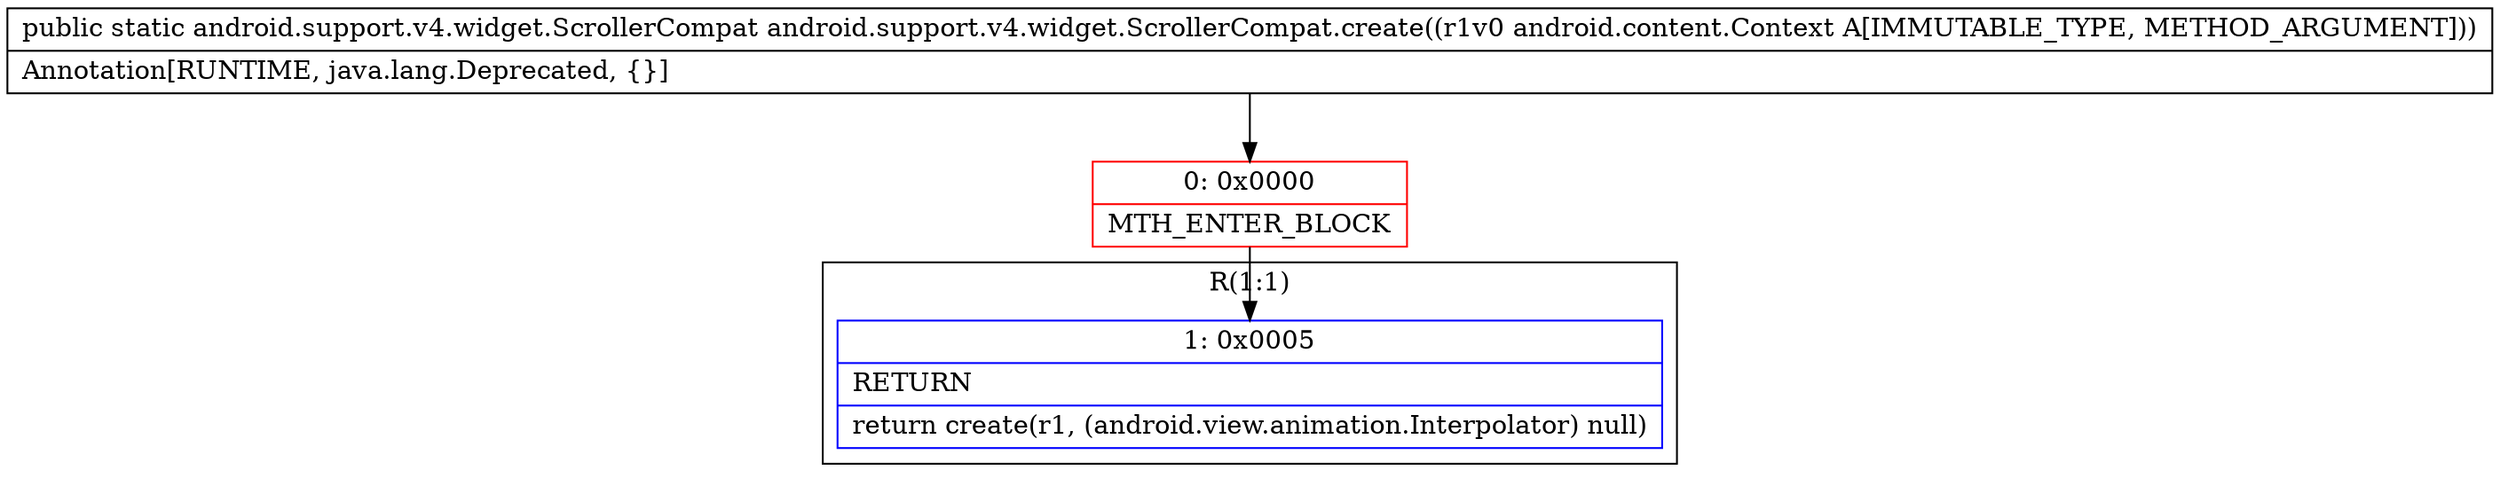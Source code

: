 digraph "CFG forandroid.support.v4.widget.ScrollerCompat.create(Landroid\/content\/Context;)Landroid\/support\/v4\/widget\/ScrollerCompat;" {
subgraph cluster_Region_1306351378 {
label = "R(1:1)";
node [shape=record,color=blue];
Node_1 [shape=record,label="{1\:\ 0x0005|RETURN\l|return create(r1, (android.view.animation.Interpolator) null)\l}"];
}
Node_0 [shape=record,color=red,label="{0\:\ 0x0000|MTH_ENTER_BLOCK\l}"];
MethodNode[shape=record,label="{public static android.support.v4.widget.ScrollerCompat android.support.v4.widget.ScrollerCompat.create((r1v0 android.content.Context A[IMMUTABLE_TYPE, METHOD_ARGUMENT]))  | Annotation[RUNTIME, java.lang.Deprecated, \{\}]\l}"];
MethodNode -> Node_0;
Node_0 -> Node_1;
}

